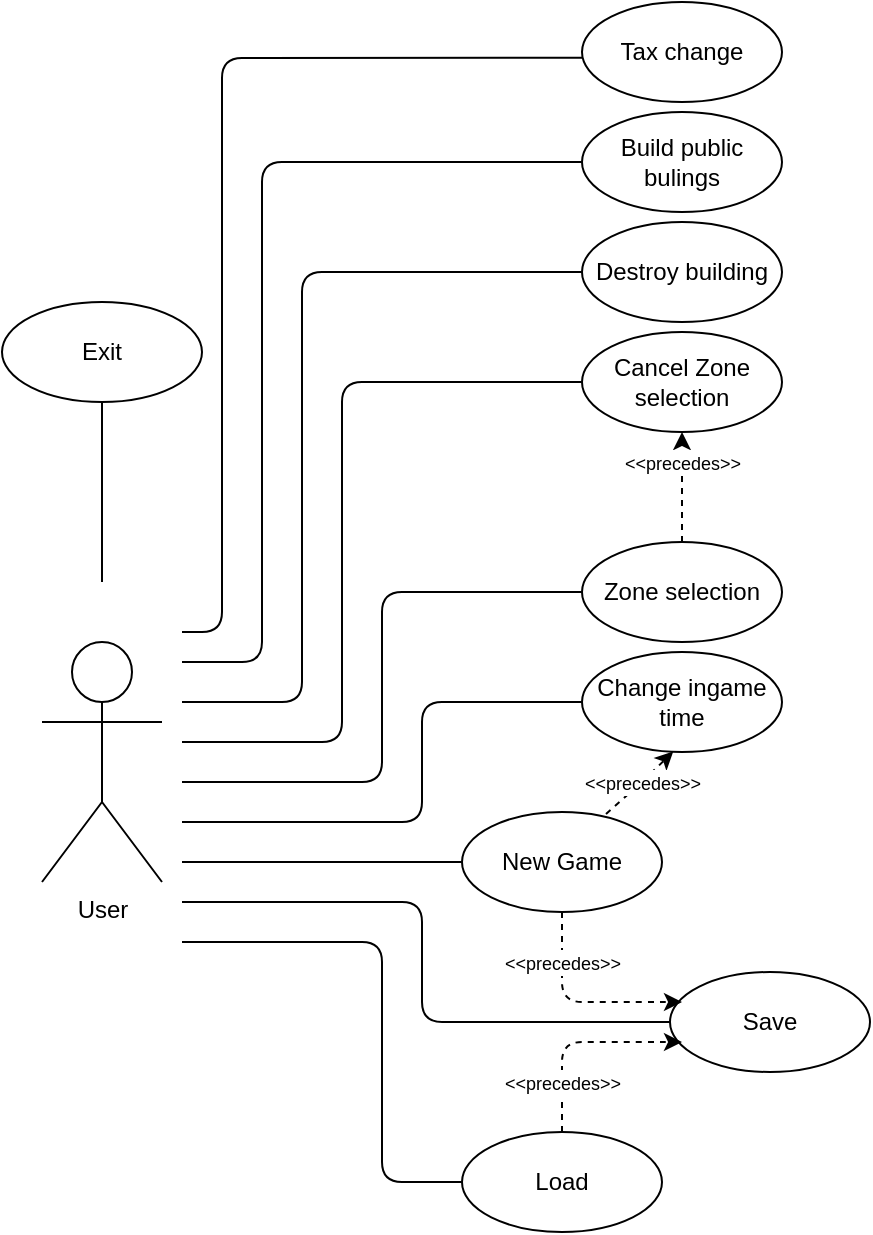 <mxfile version="21.0.6" type="device"><diagram name="Page-1" id="5r8fjd2-dKv-Mr313BTe"><mxGraphModel dx="1434" dy="884" grid="1" gridSize="10" guides="1" tooltips="1" connect="1" arrows="1" fold="1" page="1" pageScale="1" pageWidth="827" pageHeight="1169" math="0" shadow="0"><root><mxCell id="0"/><mxCell id="1" parent="0"/><mxCell id="LpNjjQqWPBPuRG1UXq3W-1" value="User" style="shape=umlActor;verticalLabelPosition=bottom;verticalAlign=top;html=1;outlineConnect=0;" parent="1" vertex="1"><mxGeometry x="70" y="430" width="60" height="120" as="geometry"/></mxCell><mxCell id="LpNjjQqWPBPuRG1UXq3W-4" value="New Game" style="ellipse;whiteSpace=wrap;html=1;" parent="1" vertex="1"><mxGeometry x="280" y="515" width="100" height="50" as="geometry"/></mxCell><mxCell id="LpNjjQqWPBPuRG1UXq3W-6" value="Zone selection" style="ellipse;whiteSpace=wrap;html=1;" parent="1" vertex="1"><mxGeometry x="340" y="380" width="100" height="50" as="geometry"/></mxCell><mxCell id="LpNjjQqWPBPuRG1UXq3W-8" value="Build public bulings" style="ellipse;whiteSpace=wrap;html=1;" parent="1" vertex="1"><mxGeometry x="340" y="165" width="100" height="50" as="geometry"/></mxCell><mxCell id="LpNjjQqWPBPuRG1UXq3W-9" value="Save" style="ellipse;whiteSpace=wrap;html=1;" parent="1" vertex="1"><mxGeometry x="384" y="595" width="100" height="50" as="geometry"/></mxCell><mxCell id="LpNjjQqWPBPuRG1UXq3W-10" value="Load" style="ellipse;whiteSpace=wrap;html=1;" parent="1" vertex="1"><mxGeometry x="280" y="675" width="100" height="50" as="geometry"/></mxCell><mxCell id="LpNjjQqWPBPuRG1UXq3W-11" value="Change ingame time" style="ellipse;whiteSpace=wrap;html=1;" parent="1" vertex="1"><mxGeometry x="340" y="435" width="100" height="50" as="geometry"/></mxCell><mxCell id="LpNjjQqWPBPuRG1UXq3W-12" value="Destroy building" style="ellipse;whiteSpace=wrap;html=1;" parent="1" vertex="1"><mxGeometry x="340" y="220" width="100" height="50" as="geometry"/></mxCell><mxCell id="LpNjjQqWPBPuRG1UXq3W-13" value="Tax change" style="ellipse;whiteSpace=wrap;html=1;" parent="1" vertex="1"><mxGeometry x="340" y="110" width="100" height="50" as="geometry"/></mxCell><mxCell id="LpNjjQqWPBPuRG1UXq3W-14" value="Cancel Zone selection" style="ellipse;whiteSpace=wrap;html=1;" parent="1" vertex="1"><mxGeometry x="340" y="275" width="100" height="50" as="geometry"/></mxCell><mxCell id="LpNjjQqWPBPuRG1UXq3W-16" value="Exit" style="ellipse;whiteSpace=wrap;html=1;" parent="1" vertex="1"><mxGeometry x="50" y="260" width="100" height="50" as="geometry"/></mxCell><mxCell id="LpNjjQqWPBPuRG1UXq3W-17" value="" style="endArrow=none;html=1;rounded=0;entryX=0.5;entryY=1;entryDx=0;entryDy=0;endFill=0;" parent="1" target="LpNjjQqWPBPuRG1UXq3W-16" edge="1"><mxGeometry width="50" height="50" relative="1" as="geometry"><mxPoint x="100" y="400" as="sourcePoint"/><mxPoint x="170" y="370" as="targetPoint"/></mxGeometry></mxCell><mxCell id="LpNjjQqWPBPuRG1UXq3W-18" value="" style="endArrow=none;html=1;rounded=0;entryX=0;entryY=0.5;entryDx=0;entryDy=0;" parent="1" target="LpNjjQqWPBPuRG1UXq3W-4" edge="1"><mxGeometry width="50" height="50" relative="1" as="geometry"><mxPoint x="140" y="540" as="sourcePoint"/><mxPoint x="220" y="520" as="targetPoint"/></mxGeometry></mxCell><mxCell id="LpNjjQqWPBPuRG1UXq3W-19" value="" style="endArrow=none;html=1;rounded=1;entryX=0;entryY=0.5;entryDx=0;entryDy=0;" parent="1" target="LpNjjQqWPBPuRG1UXq3W-10" edge="1"><mxGeometry width="50" height="50" relative="1" as="geometry"><mxPoint x="140" y="580" as="sourcePoint"/><mxPoint x="180" y="710" as="targetPoint"/><Array as="points"><mxPoint x="240" y="580"/><mxPoint x="240" y="700"/></Array></mxGeometry></mxCell><mxCell id="LpNjjQqWPBPuRG1UXq3W-20" value="" style="endArrow=none;html=1;rounded=1;entryX=0;entryY=0.5;entryDx=0;entryDy=0;" parent="1" target="LpNjjQqWPBPuRG1UXq3W-9" edge="1"><mxGeometry width="50" height="50" relative="1" as="geometry"><mxPoint x="140" y="560" as="sourcePoint"/><mxPoint x="370" y="650" as="targetPoint"/><Array as="points"><mxPoint x="260" y="560"/><mxPoint x="260" y="620"/></Array></mxGeometry></mxCell><mxCell id="LpNjjQqWPBPuRG1UXq3W-21" value="" style="endArrow=none;html=1;rounded=1;entryX=0;entryY=0.5;entryDx=0;entryDy=0;" parent="1" target="LpNjjQqWPBPuRG1UXq3W-11" edge="1"><mxGeometry width="50" height="50" relative="1" as="geometry"><mxPoint x="140" y="520" as="sourcePoint"/><mxPoint x="320" y="460" as="targetPoint"/><Array as="points"><mxPoint x="260" y="520"/><mxPoint x="260" y="460"/></Array></mxGeometry></mxCell><mxCell id="LpNjjQqWPBPuRG1UXq3W-23" value="" style="endArrow=none;html=1;rounded=1;entryX=0;entryY=0.5;entryDx=0;entryDy=0;" parent="1" target="LpNjjQqWPBPuRG1UXq3W-6" edge="1"><mxGeometry width="50" height="50" relative="1" as="geometry"><mxPoint x="140" y="500" as="sourcePoint"/><mxPoint x="460" y="390" as="targetPoint"/><Array as="points"><mxPoint x="240" y="500"/><mxPoint x="240" y="405"/></Array></mxGeometry></mxCell><mxCell id="LpNjjQqWPBPuRG1UXq3W-24" value="" style="endArrow=none;html=1;rounded=1;entryX=0;entryY=0.5;entryDx=0;entryDy=0;" parent="1" target="LpNjjQqWPBPuRG1UXq3W-14" edge="1"><mxGeometry width="50" height="50" relative="1" as="geometry"><mxPoint x="140" y="480" as="sourcePoint"/><mxPoint x="510" y="320" as="targetPoint"/><Array as="points"><mxPoint x="220" y="480"/><mxPoint x="220" y="300"/></Array></mxGeometry></mxCell><mxCell id="LpNjjQqWPBPuRG1UXq3W-26" value="" style="endArrow=none;html=1;rounded=1;entryX=0;entryY=0.5;entryDx=0;entryDy=0;" parent="1" target="LpNjjQqWPBPuRG1UXq3W-12" edge="1"><mxGeometry width="50" height="50" relative="1" as="geometry"><mxPoint x="140" y="460" as="sourcePoint"/><mxPoint x="650" y="240" as="targetPoint"/><Array as="points"><mxPoint x="200" y="460"/><mxPoint x="200" y="245"/></Array></mxGeometry></mxCell><mxCell id="LpNjjQqWPBPuRG1UXq3W-27" value="&lt;font style=&quot;font-size: 9px;&quot;&gt;&amp;lt;&amp;lt;precedes&amp;gt;&amp;gt;&lt;/font&gt;" style="endArrow=classic;dashed=1;html=1;rounded=0;exitX=0.5;exitY=0;exitDx=0;exitDy=0;entryX=0.5;entryY=1;entryDx=0;entryDy=0;startArrow=none;startFill=0;endFill=1;" parent="1" source="LpNjjQqWPBPuRG1UXq3W-6" target="LpNjjQqWPBPuRG1UXq3W-14" edge="1"><mxGeometry x="0.455" width="50" height="50" relative="1" as="geometry"><mxPoint x="350" y="400" as="sourcePoint"/><mxPoint x="400" y="350" as="targetPoint"/><Array as="points"><mxPoint x="390" y="350"/></Array><mxPoint as="offset"/></mxGeometry></mxCell><mxCell id="LpNjjQqWPBPuRG1UXq3W-32" value="&lt;font style=&quot;font-size: 9px;&quot;&gt;&amp;lt;&amp;lt;precedes&amp;gt;&amp;gt;&lt;/font&gt;" style="endArrow=classic;dashed=1;html=1;rounded=0;entryX=0.456;entryY=0.996;entryDx=0;entryDy=0;startArrow=none;startFill=0;endFill=1;entryPerimeter=0;exitX=0.72;exitY=0.02;exitDx=0;exitDy=0;exitPerimeter=0;" parent="1" source="LpNjjQqWPBPuRG1UXq3W-4" target="LpNjjQqWPBPuRG1UXq3W-11" edge="1"><mxGeometry x="0.05" width="50" height="50" relative="1" as="geometry"><mxPoint x="360" y="510" as="sourcePoint"/><mxPoint x="420" y="480" as="targetPoint"/><Array as="points"><mxPoint x="370" y="500"/></Array><mxPoint as="offset"/></mxGeometry></mxCell><mxCell id="LpNjjQqWPBPuRG1UXq3W-33" value="&lt;font style=&quot;font-size: 9px;&quot;&gt;&amp;lt;&amp;lt;precedes&amp;gt;&amp;gt;&lt;/font&gt;" style="endArrow=classic;dashed=1;html=1;rounded=1;startArrow=none;startFill=0;endFill=1;exitX=0.5;exitY=1;exitDx=0;exitDy=0;" parent="1" source="LpNjjQqWPBPuRG1UXq3W-4" edge="1"><mxGeometry x="-0.524" width="50" height="50" relative="1" as="geometry"><mxPoint x="380" y="581" as="sourcePoint"/><mxPoint x="390" y="610" as="targetPoint"/><Array as="points"><mxPoint x="330" y="610"/><mxPoint x="380" y="610"/></Array><mxPoint as="offset"/></mxGeometry></mxCell><mxCell id="LpNjjQqWPBPuRG1UXq3W-34" value="&lt;font style=&quot;font-size: 9px;&quot;&gt;&amp;lt;&amp;lt;precedes&amp;gt;&amp;gt;&lt;/font&gt;" style="endArrow=classic;dashed=1;html=1;rounded=1;startArrow=none;startFill=0;endFill=1;exitX=0.5;exitY=0;exitDx=0;exitDy=0;" parent="1" source="LpNjjQqWPBPuRG1UXq3W-10" edge="1"><mxGeometry x="-0.524" width="50" height="50" relative="1" as="geometry"><mxPoint x="340" y="615" as="sourcePoint"/><mxPoint x="390" y="630" as="targetPoint"/><Array as="points"><mxPoint x="330" y="630"/><mxPoint x="380" y="630"/></Array><mxPoint as="offset"/></mxGeometry></mxCell><mxCell id="LpNjjQqWPBPuRG1UXq3W-35" value="" style="endArrow=none;html=1;rounded=1;entryX=0;entryY=0.5;entryDx=0;entryDy=0;" parent="1" target="LpNjjQqWPBPuRG1UXq3W-8" edge="1"><mxGeometry width="50" height="50" relative="1" as="geometry"><mxPoint x="140" y="440" as="sourcePoint"/><mxPoint x="340" y="190" as="targetPoint"/><Array as="points"><mxPoint x="180" y="440"/><mxPoint x="180" y="190"/></Array></mxGeometry></mxCell><mxCell id="LpNjjQqWPBPuRG1UXq3W-36" value="" style="endArrow=none;html=1;rounded=1;entryX=0.004;entryY=0.557;entryDx=0;entryDy=0;entryPerimeter=0;" parent="1" target="LpNjjQqWPBPuRG1UXq3W-13" edge="1"><mxGeometry width="50" height="50" relative="1" as="geometry"><mxPoint x="140" y="425" as="sourcePoint"/><mxPoint x="340" y="175" as="targetPoint"/><Array as="points"><mxPoint x="160" y="425"/><mxPoint x="160" y="138"/></Array></mxGeometry></mxCell></root></mxGraphModel></diagram></mxfile>